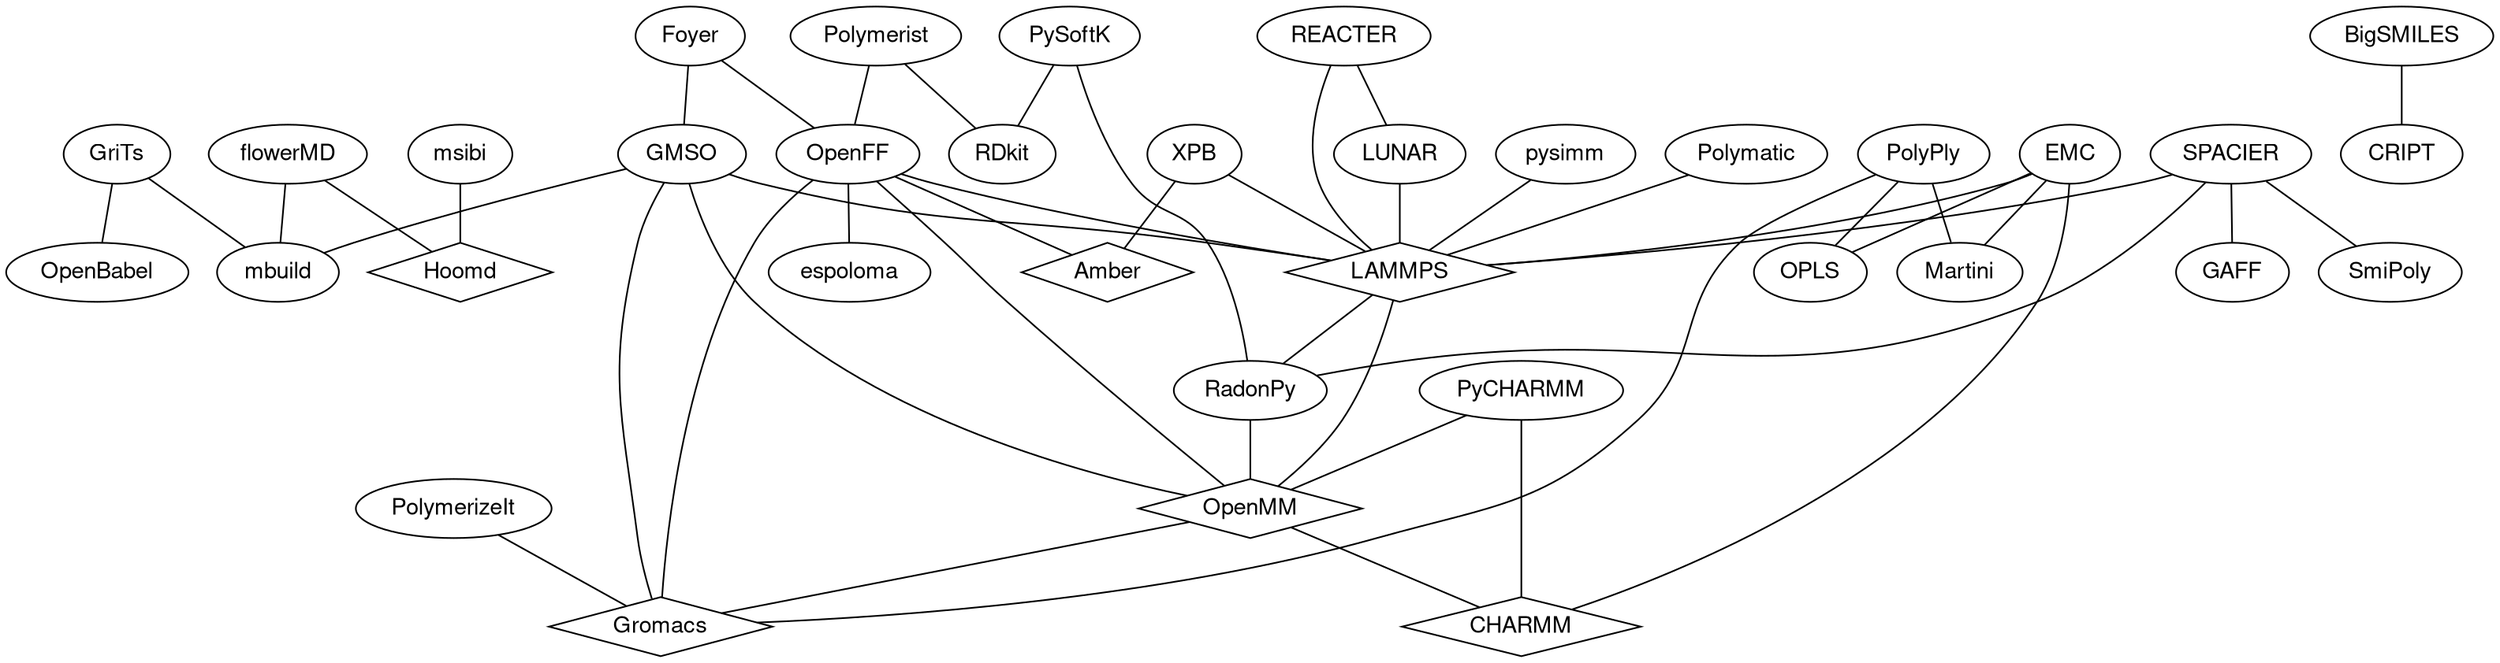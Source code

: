 strict graph mupt_concept_map {
	fontname="Helvetica,Arial,sans-serif"
	node [fontname="Helvetica,Arial,sans-serif"]
	edge [fontname="Helvetica,Arial,sans-serif"]

	node [shape=diamond]; LAMMPS; Gromacs; OpenMM; Hoomd; CHARMM; Amber;	
	node [shape=ellipse]; XPB; PySoftK; RadonPy; RDkit; Polymerist; OpenFF;OPLS;Martini;PolyPly;pysimm;SPACIER;GAFF;SmiPoly;Foyer;GMSO;mbuild;GriTs;REACTER;LUNAR;EMC;Polymatic;PyCHARMM;PolymerizeIt;espoloma;BigSMILES;CRIPT;	
	
	
	XPB -- Amber;
	XPB -- LAMMPS;
	PySoftK -- RadonPy;
	PySoftK -- RDkit;
	Polymerist -- RDkit;
	Polymerist -- OpenFF;
	PolyPly -- Gromacs;
	PolyPly -- OPLS;
	PolyPly -- Martini;
	OpenMM -- CHARMM;
	OpenMM -- Gromacs;
	OpenMM -- LAMMPS;
	LAMMPS -- RadonPy -- OpenMM;
	SPACIER -- LAMMPS;
	SPACIER -- GAFF;
	SPACIER -- RadonPy;
	SPACIER -- SmiPoly;
	Foyer -- GMSO -- mbuild;
	Foyer -- OpenFF;
	GMSO -- Gromacs;
	GMSO -- LAMMPS;
	GMSO -- OpenMM;
	msibi -- Hoomd;
	GriTs -- mbuild;
	GriTs -- OpenBabel;
	REACTER -- LAMMPS;
	REACTER -- LUNAR -- LAMMPS;
	pysimm -- LAMMPS;
	Polymatic -- LAMMPS;
	EMC -- LAMMPS;
	EMC -- Martini;
	EMC -- OPLS;
	EMC -- CHARMM;
	OpenFF -- OpenMM;
	OpenFF -- espoloma;
	OpenFF -- LAMMPS;
	OpenFF -- Gromacs;
	OpenFF -- Amber;
	PyCHARMM -- CHARMM;
	PyCHARMM -- OpenMM;
	flowerMD -- mbuild;
	flowerMD -- Hoomd;
	PolymerizeIt -- Gromacs;
	BigSMILES -- CRIPT;	
}


